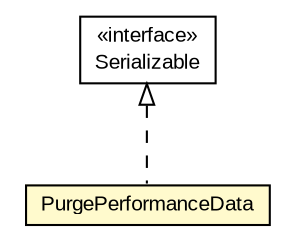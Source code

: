 #!/usr/local/bin/dot
#
# Class diagram 
# Generated by UMLGraph version R5_6-24-gf6e263 (http://www.umlgraph.org/)
#

digraph G {
	edge [fontname="arial",fontsize=10,labelfontname="arial",labelfontsize=10];
	node [fontname="arial",fontsize=10,shape=plaintext];
	nodesep=0.25;
	ranksep=0.5;
	// org.miloss.fgsms.services.interfaces.dataaccessservice.PurgePerformanceData
	c911285 [label=<<table title="org.miloss.fgsms.services.interfaces.dataaccessservice.PurgePerformanceData" border="0" cellborder="1" cellspacing="0" cellpadding="2" port="p" bgcolor="lemonChiffon" href="./PurgePerformanceData.html">
		<tr><td><table border="0" cellspacing="0" cellpadding="1">
<tr><td align="center" balign="center"> PurgePerformanceData </td></tr>
		</table></td></tr>
		</table>>, URL="./PurgePerformanceData.html", fontname="arial", fontcolor="black", fontsize=10.0];
	//org.miloss.fgsms.services.interfaces.dataaccessservice.PurgePerformanceData implements java.io.Serializable
	c912212:p -> c911285:p [dir=back,arrowtail=empty,style=dashed];
	// java.io.Serializable
	c912212 [label=<<table title="java.io.Serializable" border="0" cellborder="1" cellspacing="0" cellpadding="2" port="p" href="http://java.sun.com/j2se/1.4.2/docs/api/java/io/Serializable.html">
		<tr><td><table border="0" cellspacing="0" cellpadding="1">
<tr><td align="center" balign="center"> &#171;interface&#187; </td></tr>
<tr><td align="center" balign="center"> Serializable </td></tr>
		</table></td></tr>
		</table>>, URL="http://java.sun.com/j2se/1.4.2/docs/api/java/io/Serializable.html", fontname="arial", fontcolor="black", fontsize=10.0];
}

